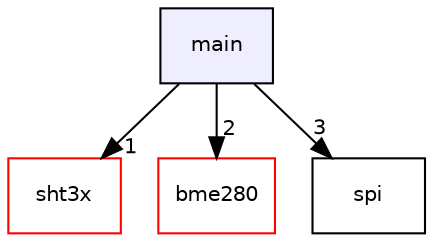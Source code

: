 digraph "main" {
  compound=true
  node [ fontsize="10", fontname="Helvetica"];
  edge [ labelfontsize="10", labelfontname="Helvetica"];
  dir_5c982d53a68cdbcd421152b4020263a9 [shape=box, label="main", style="filled", fillcolor="#eeeeff", pencolor="black", URL="dir_5c982d53a68cdbcd421152b4020263a9.html"];
  dir_43b1249680df6b63ffc365fc1c1a0e46 [shape=box label="sht3x" fillcolor="white" style="filled" color="red" URL="dir_43b1249680df6b63ffc365fc1c1a0e46.html"];
  dir_e9fc29d502cfa802eafb6079bb83cea0 [shape=box label="bme280" fillcolor="white" style="filled" color="red" URL="dir_e9fc29d502cfa802eafb6079bb83cea0.html"];
  dir_74e3a7ad2c0344d5e2e438cbd6b4ae4f [shape=box label="spi" URL="dir_74e3a7ad2c0344d5e2e438cbd6b4ae4f.html"];
  dir_5c982d53a68cdbcd421152b4020263a9->dir_43b1249680df6b63ffc365fc1c1a0e46 [headlabel="1", labeldistance=1.5 headhref="dir_000001_000002.html"];
  dir_5c982d53a68cdbcd421152b4020263a9->dir_e9fc29d502cfa802eafb6079bb83cea0 [headlabel="2", labeldistance=1.5 headhref="dir_000001_000000.html"];
  dir_5c982d53a68cdbcd421152b4020263a9->dir_74e3a7ad2c0344d5e2e438cbd6b4ae4f [headlabel="3", labeldistance=1.5 headhref="dir_000001_000003.html"];
}

